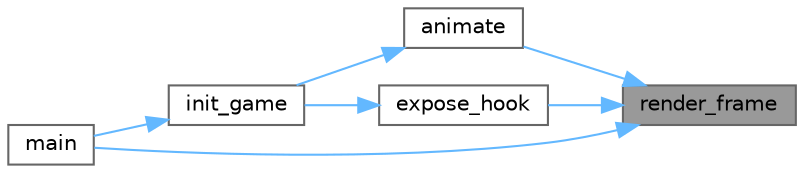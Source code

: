 digraph "render_frame"
{
 // INTERACTIVE_SVG=YES
 // LATEX_PDF_SIZE
  bgcolor="transparent";
  edge [fontname=Helvetica,fontsize=10,labelfontname=Helvetica,labelfontsize=10];
  node [fontname=Helvetica,fontsize=10,shape=box,height=0.2,width=0.4];
  rankdir="RL";
  Node1 [id="Node000001",label="render_frame",height=0.2,width=0.4,color="gray40", fillcolor="grey60", style="filled", fontcolor="black",tooltip=" "];
  Node1 -> Node2 [id="edge1_Node000001_Node000002",dir="back",color="steelblue1",style="solid",tooltip=" "];
  Node2 [id="Node000002",label="animate",height=0.2,width=0.4,color="grey40", fillcolor="white", style="filled",URL="$render_8c.html#a8b41ee619faf9a9da9790a60cfbb3ce0",tooltip="Handles game animation frames and state updates."];
  Node2 -> Node3 [id="edge2_Node000002_Node000003",dir="back",color="steelblue1",style="solid",tooltip=" "];
  Node3 [id="Node000003",label="init_game",height=0.2,width=0.4,color="grey40", fillcolor="white", style="filled",URL="$init_8c.html#a07af3347aa3856589df3f78056ef1cd1",tooltip="Main game initialization function."];
  Node3 -> Node4 [id="edge3_Node000003_Node000004",dir="back",color="steelblue1",style="solid",tooltip=" "];
  Node4 [id="Node000004",label="main",height=0.2,width=0.4,color="grey40", fillcolor="white", style="filled",URL="$main_8c.html#a3c04138a5bfe5d72780bb7e82a18e627",tooltip=" "];
  Node1 -> Node5 [id="edge4_Node000001_Node000005",dir="back",color="steelblue1",style="solid",tooltip=" "];
  Node5 [id="Node000005",label="expose_hook",height=0.2,width=0.4,color="grey40", fillcolor="white", style="filled",URL="$render_8c.html#aa493c139c258ad4352b0c57df45ceb92",tooltip="Handles window expose events."];
  Node5 -> Node3 [id="edge5_Node000005_Node000003",dir="back",color="steelblue1",style="solid",tooltip=" "];
  Node1 -> Node4 [id="edge6_Node000001_Node000004",dir="back",color="steelblue1",style="solid",tooltip=" "];
}
